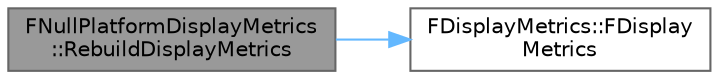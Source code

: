 digraph "FNullPlatformDisplayMetrics::RebuildDisplayMetrics"
{
 // INTERACTIVE_SVG=YES
 // LATEX_PDF_SIZE
  bgcolor="transparent";
  edge [fontname=Helvetica,fontsize=10,labelfontname=Helvetica,labelfontsize=10];
  node [fontname=Helvetica,fontsize=10,shape=box,height=0.2,width=0.4];
  rankdir="LR";
  Node1 [id="Node000001",label="FNullPlatformDisplayMetrics\l::RebuildDisplayMetrics",height=0.2,width=0.4,color="gray40", fillcolor="grey60", style="filled", fontcolor="black",tooltip=" "];
  Node1 -> Node2 [id="edge1_Node000001_Node000002",color="steelblue1",style="solid",tooltip=" "];
  Node2 [id="Node000002",label="FDisplayMetrics::FDisplay\lMetrics",height=0.2,width=0.4,color="grey40", fillcolor="white", style="filled",URL="$d9/da0/structFDisplayMetrics.html#a577adb163285c6980d83bbd8e0433f41",tooltip=" "];
}
